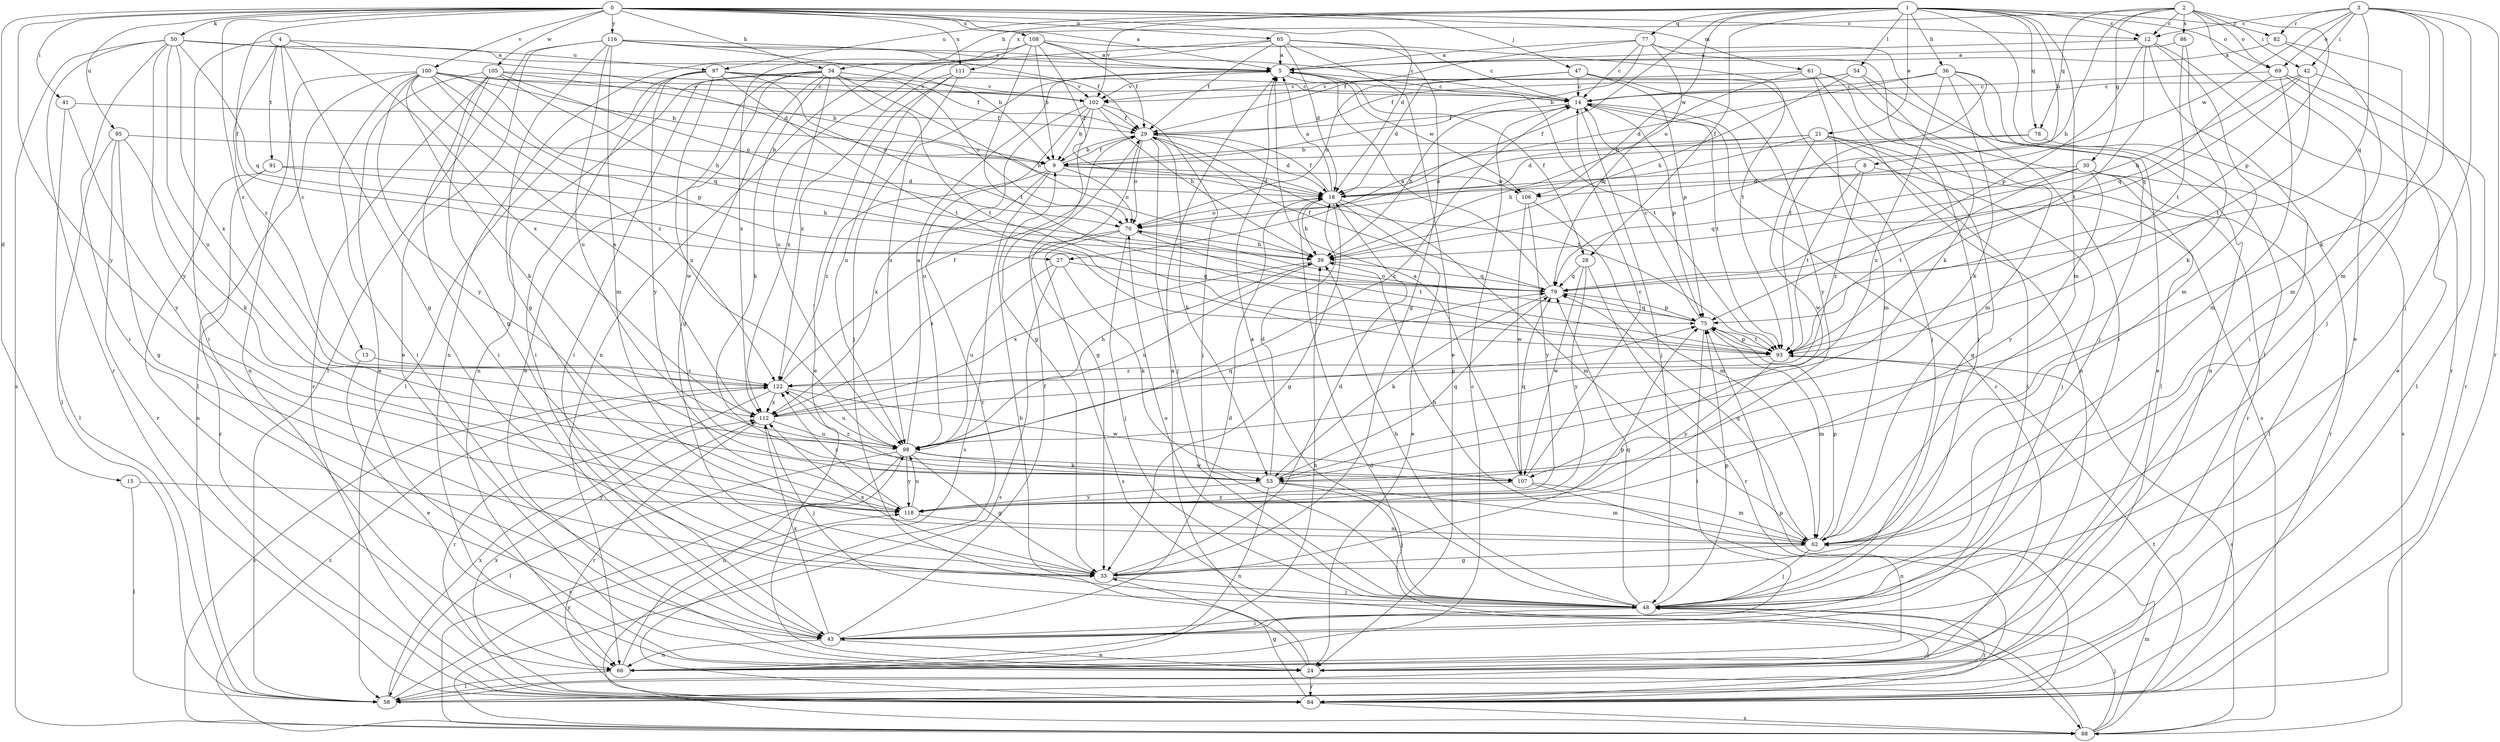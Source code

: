 strict digraph  {
0;
1;
2;
3;
4;
5;
8;
9;
12;
13;
14;
15;
18;
21;
24;
27;
28;
29;
30;
33;
34;
36;
39;
41;
42;
43;
47;
48;
50;
53;
54;
58;
61;
62;
65;
66;
69;
70;
75;
77;
78;
79;
82;
84;
86;
88;
91;
93;
95;
97;
98;
100;
102;
105;
106;
107;
108;
111;
112;
116;
118;
122;
0 -> 5  [label=a];
0 -> 12  [label=c];
0 -> 15  [label=d];
0 -> 18  [label=d];
0 -> 27  [label=f];
0 -> 34  [label=h];
0 -> 41  [label=i];
0 -> 47  [label=j];
0 -> 50  [label=k];
0 -> 61  [label=m];
0 -> 65  [label=n];
0 -> 95  [label=u];
0 -> 100  [label=v];
0 -> 105  [label=w];
0 -> 108  [label=x];
0 -> 111  [label=x];
0 -> 116  [label=y];
0 -> 118  [label=y];
0 -> 122  [label=z];
1 -> 8  [label=b];
1 -> 12  [label=c];
1 -> 21  [label=e];
1 -> 27  [label=f];
1 -> 28  [label=f];
1 -> 34  [label=h];
1 -> 36  [label=h];
1 -> 54  [label=l];
1 -> 58  [label=l];
1 -> 62  [label=m];
1 -> 69  [label=o];
1 -> 77  [label=q];
1 -> 78  [label=q];
1 -> 82  [label=r];
1 -> 97  [label=u];
1 -> 102  [label=v];
1 -> 106  [label=w];
2 -> 12  [label=c];
2 -> 24  [label=e];
2 -> 30  [label=g];
2 -> 39  [label=h];
2 -> 42  [label=i];
2 -> 69  [label=o];
2 -> 75  [label=p];
2 -> 78  [label=q];
2 -> 86  [label=s];
2 -> 111  [label=x];
3 -> 12  [label=c];
3 -> 42  [label=i];
3 -> 48  [label=j];
3 -> 53  [label=k];
3 -> 62  [label=m];
3 -> 69  [label=o];
3 -> 79  [label=q];
3 -> 82  [label=r];
3 -> 84  [label=r];
3 -> 106  [label=w];
4 -> 13  [label=c];
4 -> 33  [label=g];
4 -> 43  [label=i];
4 -> 91  [label=t];
4 -> 97  [label=u];
4 -> 112  [label=x];
4 -> 122  [label=z];
5 -> 14  [label=c];
5 -> 28  [label=f];
5 -> 93  [label=t];
5 -> 98  [label=u];
5 -> 102  [label=v];
5 -> 106  [label=w];
8 -> 18  [label=d];
8 -> 48  [label=j];
8 -> 93  [label=t];
8 -> 122  [label=z];
9 -> 18  [label=d];
9 -> 29  [label=f];
9 -> 70  [label=o];
9 -> 88  [label=s];
9 -> 106  [label=w];
9 -> 112  [label=x];
9 -> 122  [label=z];
12 -> 5  [label=a];
12 -> 43  [label=i];
12 -> 62  [label=m];
12 -> 75  [label=p];
12 -> 84  [label=r];
12 -> 93  [label=t];
13 -> 24  [label=e];
13 -> 122  [label=z];
14 -> 29  [label=f];
14 -> 39  [label=h];
14 -> 48  [label=j];
14 -> 75  [label=p];
14 -> 88  [label=s];
14 -> 93  [label=t];
15 -> 58  [label=l];
15 -> 118  [label=y];
18 -> 5  [label=a];
18 -> 24  [label=e];
18 -> 29  [label=f];
18 -> 33  [label=g];
18 -> 39  [label=h];
18 -> 62  [label=m];
18 -> 70  [label=o];
21 -> 9  [label=b];
21 -> 33  [label=g];
21 -> 39  [label=h];
21 -> 43  [label=i];
21 -> 70  [label=o];
21 -> 84  [label=r];
21 -> 107  [label=w];
24 -> 5  [label=a];
24 -> 9  [label=b];
24 -> 14  [label=c];
24 -> 84  [label=r];
27 -> 53  [label=k];
27 -> 79  [label=q];
27 -> 88  [label=s];
27 -> 98  [label=u];
28 -> 79  [label=q];
28 -> 84  [label=r];
28 -> 107  [label=w];
28 -> 118  [label=y];
29 -> 9  [label=b];
29 -> 18  [label=d];
29 -> 33  [label=g];
29 -> 48  [label=j];
29 -> 53  [label=k];
29 -> 70  [label=o];
29 -> 93  [label=t];
30 -> 18  [label=d];
30 -> 58  [label=l];
30 -> 79  [label=q];
30 -> 84  [label=r];
30 -> 93  [label=t];
30 -> 118  [label=y];
33 -> 18  [label=d];
33 -> 48  [label=j];
33 -> 75  [label=p];
33 -> 112  [label=x];
34 -> 24  [label=e];
34 -> 33  [label=g];
34 -> 39  [label=h];
34 -> 43  [label=i];
34 -> 53  [label=k];
34 -> 66  [label=n];
34 -> 70  [label=o];
34 -> 93  [label=t];
34 -> 102  [label=v];
34 -> 107  [label=w];
34 -> 112  [label=x];
36 -> 14  [label=c];
36 -> 18  [label=d];
36 -> 48  [label=j];
36 -> 53  [label=k];
36 -> 66  [label=n];
36 -> 93  [label=t];
36 -> 98  [label=u];
39 -> 79  [label=q];
39 -> 98  [label=u];
39 -> 112  [label=x];
41 -> 29  [label=f];
41 -> 58  [label=l];
41 -> 118  [label=y];
42 -> 14  [label=c];
42 -> 39  [label=h];
42 -> 58  [label=l];
42 -> 79  [label=q];
42 -> 93  [label=t];
43 -> 18  [label=d];
43 -> 24  [label=e];
43 -> 29  [label=f];
43 -> 66  [label=n];
43 -> 112  [label=x];
47 -> 14  [label=c];
47 -> 18  [label=d];
47 -> 48  [label=j];
47 -> 70  [label=o];
47 -> 75  [label=p];
47 -> 118  [label=y];
48 -> 5  [label=a];
48 -> 39  [label=h];
48 -> 43  [label=i];
48 -> 70  [label=o];
48 -> 75  [label=p];
48 -> 79  [label=q];
48 -> 84  [label=r];
50 -> 5  [label=a];
50 -> 18  [label=d];
50 -> 43  [label=i];
50 -> 79  [label=q];
50 -> 84  [label=r];
50 -> 88  [label=s];
50 -> 98  [label=u];
50 -> 112  [label=x];
50 -> 118  [label=y];
53 -> 18  [label=d];
53 -> 48  [label=j];
53 -> 62  [label=m];
53 -> 66  [label=n];
53 -> 79  [label=q];
53 -> 118  [label=y];
53 -> 122  [label=z];
54 -> 24  [label=e];
54 -> 29  [label=f];
54 -> 39  [label=h];
54 -> 62  [label=m];
54 -> 102  [label=v];
58 -> 48  [label=j];
58 -> 112  [label=x];
58 -> 118  [label=y];
61 -> 48  [label=j];
61 -> 58  [label=l];
61 -> 62  [label=m];
61 -> 66  [label=n];
61 -> 79  [label=q];
61 -> 102  [label=v];
62 -> 33  [label=g];
62 -> 39  [label=h];
62 -> 48  [label=j];
62 -> 75  [label=p];
62 -> 79  [label=q];
65 -> 5  [label=a];
65 -> 18  [label=d];
65 -> 24  [label=e];
65 -> 29  [label=f];
65 -> 33  [label=g];
65 -> 66  [label=n];
65 -> 93  [label=t];
65 -> 98  [label=u];
66 -> 14  [label=c];
66 -> 39  [label=h];
66 -> 58  [label=l];
66 -> 98  [label=u];
69 -> 14  [label=c];
69 -> 24  [label=e];
69 -> 62  [label=m];
69 -> 79  [label=q];
69 -> 84  [label=r];
70 -> 39  [label=h];
70 -> 48  [label=j];
70 -> 88  [label=s];
70 -> 93  [label=t];
70 -> 112  [label=x];
75 -> 14  [label=c];
75 -> 43  [label=i];
75 -> 62  [label=m];
75 -> 70  [label=o];
75 -> 79  [label=q];
75 -> 93  [label=t];
77 -> 5  [label=a];
77 -> 9  [label=b];
77 -> 14  [label=c];
77 -> 29  [label=f];
77 -> 43  [label=i];
77 -> 53  [label=k];
77 -> 70  [label=o];
78 -> 9  [label=b];
78 -> 18  [label=d];
78 -> 88  [label=s];
79 -> 5  [label=a];
79 -> 29  [label=f];
79 -> 53  [label=k];
79 -> 75  [label=p];
82 -> 5  [label=a];
82 -> 48  [label=j];
82 -> 62  [label=m];
84 -> 33  [label=g];
84 -> 75  [label=p];
84 -> 88  [label=s];
84 -> 112  [label=x];
86 -> 5  [label=a];
86 -> 53  [label=k];
86 -> 93  [label=t];
88 -> 18  [label=d];
88 -> 48  [label=j];
88 -> 62  [label=m];
88 -> 93  [label=t];
88 -> 122  [label=z];
91 -> 18  [label=d];
91 -> 39  [label=h];
91 -> 66  [label=n];
91 -> 84  [label=r];
93 -> 75  [label=p];
93 -> 88  [label=s];
93 -> 118  [label=y];
93 -> 122  [label=z];
95 -> 9  [label=b];
95 -> 33  [label=g];
95 -> 53  [label=k];
95 -> 58  [label=l];
95 -> 84  [label=r];
97 -> 14  [label=c];
97 -> 29  [label=f];
97 -> 43  [label=i];
97 -> 58  [label=l];
97 -> 70  [label=o];
97 -> 93  [label=t];
97 -> 98  [label=u];
97 -> 118  [label=y];
98 -> 5  [label=a];
98 -> 14  [label=c];
98 -> 33  [label=g];
98 -> 53  [label=k];
98 -> 58  [label=l];
98 -> 79  [label=q];
98 -> 88  [label=s];
98 -> 107  [label=w];
98 -> 118  [label=y];
100 -> 9  [label=b];
100 -> 14  [label=c];
100 -> 43  [label=i];
100 -> 53  [label=k];
100 -> 58  [label=l];
100 -> 66  [label=n];
100 -> 75  [label=p];
100 -> 79  [label=q];
100 -> 102  [label=v];
100 -> 112  [label=x];
100 -> 118  [label=y];
100 -> 122  [label=z];
102 -> 9  [label=b];
102 -> 29  [label=f];
102 -> 33  [label=g];
102 -> 39  [label=h];
102 -> 48  [label=j];
102 -> 84  [label=r];
102 -> 98  [label=u];
105 -> 9  [label=b];
105 -> 24  [label=e];
105 -> 33  [label=g];
105 -> 39  [label=h];
105 -> 43  [label=i];
105 -> 70  [label=o];
105 -> 84  [label=r];
105 -> 102  [label=v];
106 -> 62  [label=m];
106 -> 107  [label=w];
106 -> 118  [label=y];
107 -> 5  [label=a];
107 -> 14  [label=c];
107 -> 62  [label=m];
107 -> 66  [label=n];
107 -> 79  [label=q];
107 -> 118  [label=y];
108 -> 5  [label=a];
108 -> 9  [label=b];
108 -> 14  [label=c];
108 -> 18  [label=d];
108 -> 29  [label=f];
108 -> 66  [label=n];
108 -> 93  [label=t];
108 -> 112  [label=x];
111 -> 24  [label=e];
111 -> 48  [label=j];
111 -> 98  [label=u];
111 -> 102  [label=v];
111 -> 122  [label=z];
112 -> 39  [label=h];
112 -> 48  [label=j];
112 -> 75  [label=p];
112 -> 84  [label=r];
112 -> 98  [label=u];
116 -> 5  [label=a];
116 -> 9  [label=b];
116 -> 14  [label=c];
116 -> 24  [label=e];
116 -> 29  [label=f];
116 -> 33  [label=g];
116 -> 58  [label=l];
116 -> 62  [label=m];
116 -> 98  [label=u];
118 -> 62  [label=m];
118 -> 98  [label=u];
118 -> 122  [label=z];
122 -> 29  [label=f];
122 -> 84  [label=r];
122 -> 88  [label=s];
122 -> 98  [label=u];
122 -> 107  [label=w];
122 -> 112  [label=x];
}
